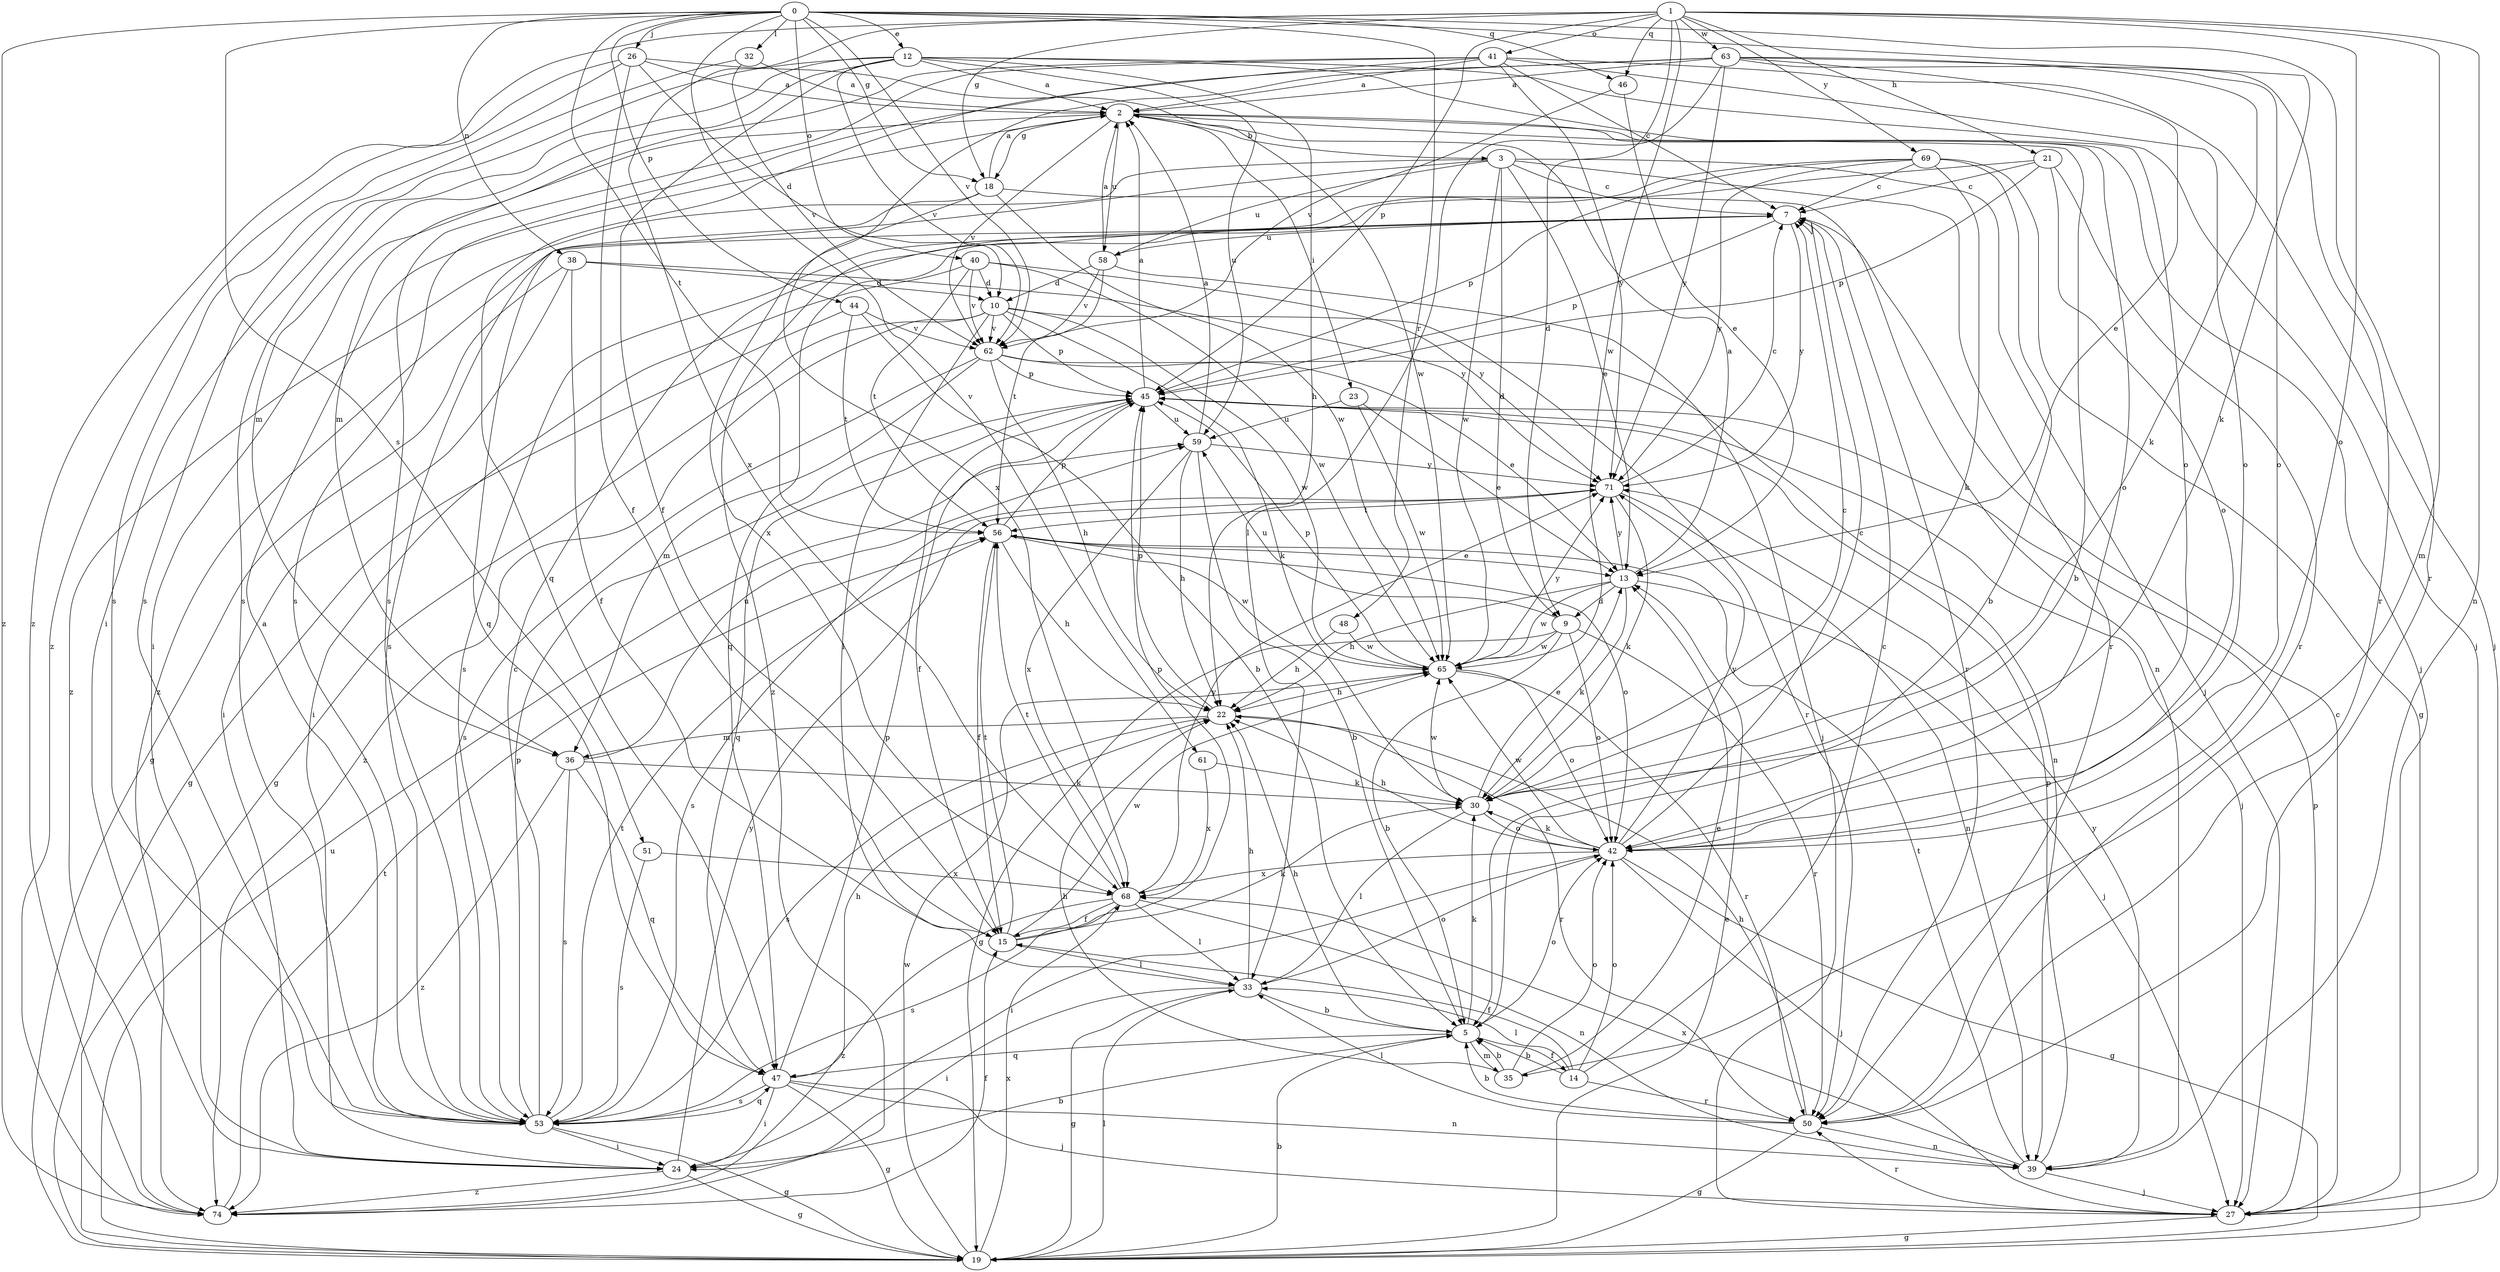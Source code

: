 strict digraph  {
0;
1;
2;
3;
5;
7;
9;
10;
12;
13;
14;
15;
18;
19;
21;
22;
23;
24;
26;
27;
30;
32;
33;
35;
36;
38;
39;
40;
41;
42;
44;
45;
46;
47;
48;
50;
51;
53;
56;
58;
59;
61;
62;
63;
65;
68;
69;
71;
74;
0 -> 12  [label=e];
0 -> 18  [label=g];
0 -> 26  [label=j];
0 -> 30  [label=k];
0 -> 32  [label=l];
0 -> 38  [label=n];
0 -> 40  [label=o];
0 -> 44  [label=p];
0 -> 46  [label=q];
0 -> 48  [label=r];
0 -> 50  [label=r];
0 -> 51  [label=s];
0 -> 56  [label=t];
0 -> 61  [label=v];
0 -> 62  [label=v];
0 -> 74  [label=z];
1 -> 9  [label=d];
1 -> 18  [label=g];
1 -> 21  [label=h];
1 -> 35  [label=m];
1 -> 39  [label=n];
1 -> 41  [label=o];
1 -> 42  [label=o];
1 -> 45  [label=p];
1 -> 46  [label=q];
1 -> 63  [label=w];
1 -> 65  [label=w];
1 -> 68  [label=x];
1 -> 69  [label=y];
1 -> 74  [label=z];
2 -> 3  [label=b];
2 -> 5  [label=b];
2 -> 18  [label=g];
2 -> 23  [label=i];
2 -> 24  [label=i];
2 -> 27  [label=j];
2 -> 42  [label=o];
2 -> 58  [label=u];
2 -> 62  [label=v];
3 -> 7  [label=c];
3 -> 9  [label=d];
3 -> 13  [label=e];
3 -> 27  [label=j];
3 -> 50  [label=r];
3 -> 53  [label=s];
3 -> 58  [label=u];
3 -> 65  [label=w];
3 -> 74  [label=z];
5 -> 14  [label=f];
5 -> 22  [label=h];
5 -> 30  [label=k];
5 -> 35  [label=m];
5 -> 42  [label=o];
5 -> 47  [label=q];
7 -> 45  [label=p];
7 -> 47  [label=q];
7 -> 50  [label=r];
7 -> 53  [label=s];
7 -> 58  [label=u];
7 -> 71  [label=y];
9 -> 5  [label=b];
9 -> 19  [label=g];
9 -> 42  [label=o];
9 -> 50  [label=r];
9 -> 59  [label=u];
9 -> 65  [label=w];
10 -> 19  [label=g];
10 -> 30  [label=k];
10 -> 33  [label=l];
10 -> 45  [label=p];
10 -> 50  [label=r];
10 -> 62  [label=v];
10 -> 65  [label=w];
10 -> 74  [label=z];
12 -> 2  [label=a];
12 -> 15  [label=f];
12 -> 22  [label=h];
12 -> 24  [label=i];
12 -> 27  [label=j];
12 -> 36  [label=m];
12 -> 42  [label=o];
12 -> 53  [label=s];
12 -> 59  [label=u];
12 -> 62  [label=v];
13 -> 2  [label=a];
13 -> 9  [label=d];
13 -> 22  [label=h];
13 -> 27  [label=j];
13 -> 30  [label=k];
13 -> 65  [label=w];
13 -> 71  [label=y];
14 -> 5  [label=b];
14 -> 7  [label=c];
14 -> 15  [label=f];
14 -> 33  [label=l];
14 -> 42  [label=o];
14 -> 50  [label=r];
15 -> 30  [label=k];
15 -> 33  [label=l];
15 -> 45  [label=p];
15 -> 56  [label=t];
15 -> 65  [label=w];
18 -> 2  [label=a];
18 -> 39  [label=n];
18 -> 47  [label=q];
18 -> 65  [label=w];
18 -> 68  [label=x];
19 -> 5  [label=b];
19 -> 13  [label=e];
19 -> 33  [label=l];
19 -> 59  [label=u];
19 -> 65  [label=w];
19 -> 68  [label=x];
21 -> 7  [label=c];
21 -> 42  [label=o];
21 -> 45  [label=p];
21 -> 50  [label=r];
21 -> 74  [label=z];
22 -> 36  [label=m];
22 -> 45  [label=p];
22 -> 50  [label=r];
22 -> 53  [label=s];
23 -> 13  [label=e];
23 -> 59  [label=u];
23 -> 65  [label=w];
24 -> 5  [label=b];
24 -> 19  [label=g];
24 -> 71  [label=y];
24 -> 74  [label=z];
26 -> 2  [label=a];
26 -> 10  [label=d];
26 -> 15  [label=f];
26 -> 53  [label=s];
26 -> 65  [label=w];
26 -> 74  [label=z];
27 -> 7  [label=c];
27 -> 19  [label=g];
27 -> 45  [label=p];
27 -> 50  [label=r];
30 -> 7  [label=c];
30 -> 13  [label=e];
30 -> 33  [label=l];
30 -> 42  [label=o];
30 -> 65  [label=w];
32 -> 2  [label=a];
32 -> 53  [label=s];
32 -> 62  [label=v];
33 -> 5  [label=b];
33 -> 19  [label=g];
33 -> 22  [label=h];
33 -> 24  [label=i];
33 -> 42  [label=o];
35 -> 5  [label=b];
35 -> 13  [label=e];
35 -> 22  [label=h];
35 -> 42  [label=o];
36 -> 30  [label=k];
36 -> 47  [label=q];
36 -> 53  [label=s];
36 -> 59  [label=u];
36 -> 74  [label=z];
38 -> 10  [label=d];
38 -> 15  [label=f];
38 -> 19  [label=g];
38 -> 24  [label=i];
38 -> 71  [label=y];
39 -> 27  [label=j];
39 -> 45  [label=p];
39 -> 56  [label=t];
39 -> 68  [label=x];
39 -> 71  [label=y];
40 -> 10  [label=d];
40 -> 24  [label=i];
40 -> 56  [label=t];
40 -> 62  [label=v];
40 -> 65  [label=w];
40 -> 71  [label=y];
41 -> 2  [label=a];
41 -> 7  [label=c];
41 -> 27  [label=j];
41 -> 36  [label=m];
41 -> 42  [label=o];
41 -> 47  [label=q];
41 -> 53  [label=s];
41 -> 71  [label=y];
42 -> 7  [label=c];
42 -> 19  [label=g];
42 -> 22  [label=h];
42 -> 24  [label=i];
42 -> 27  [label=j];
42 -> 30  [label=k];
42 -> 65  [label=w];
42 -> 68  [label=x];
42 -> 71  [label=y];
44 -> 5  [label=b];
44 -> 19  [label=g];
44 -> 56  [label=t];
44 -> 62  [label=v];
45 -> 2  [label=a];
45 -> 15  [label=f];
45 -> 27  [label=j];
45 -> 47  [label=q];
45 -> 59  [label=u];
46 -> 13  [label=e];
46 -> 62  [label=v];
47 -> 19  [label=g];
47 -> 22  [label=h];
47 -> 24  [label=i];
47 -> 27  [label=j];
47 -> 39  [label=n];
47 -> 45  [label=p];
47 -> 53  [label=s];
48 -> 22  [label=h];
48 -> 65  [label=w];
50 -> 5  [label=b];
50 -> 19  [label=g];
50 -> 22  [label=h];
50 -> 33  [label=l];
50 -> 39  [label=n];
51 -> 53  [label=s];
51 -> 68  [label=x];
53 -> 2  [label=a];
53 -> 7  [label=c];
53 -> 19  [label=g];
53 -> 24  [label=i];
53 -> 45  [label=p];
53 -> 47  [label=q];
53 -> 56  [label=t];
56 -> 13  [label=e];
56 -> 15  [label=f];
56 -> 22  [label=h];
56 -> 42  [label=o];
56 -> 45  [label=p];
56 -> 65  [label=w];
58 -> 2  [label=a];
58 -> 10  [label=d];
58 -> 27  [label=j];
58 -> 56  [label=t];
58 -> 62  [label=v];
59 -> 2  [label=a];
59 -> 5  [label=b];
59 -> 22  [label=h];
59 -> 68  [label=x];
59 -> 71  [label=y];
61 -> 30  [label=k];
61 -> 68  [label=x];
62 -> 13  [label=e];
62 -> 22  [label=h];
62 -> 36  [label=m];
62 -> 39  [label=n];
62 -> 45  [label=p];
62 -> 53  [label=s];
63 -> 2  [label=a];
63 -> 13  [label=e];
63 -> 30  [label=k];
63 -> 33  [label=l];
63 -> 42  [label=o];
63 -> 50  [label=r];
63 -> 53  [label=s];
63 -> 68  [label=x];
63 -> 71  [label=y];
65 -> 22  [label=h];
65 -> 42  [label=o];
65 -> 45  [label=p];
65 -> 50  [label=r];
65 -> 71  [label=y];
68 -> 15  [label=f];
68 -> 33  [label=l];
68 -> 39  [label=n];
68 -> 53  [label=s];
68 -> 56  [label=t];
68 -> 71  [label=y];
68 -> 74  [label=z];
69 -> 5  [label=b];
69 -> 7  [label=c];
69 -> 19  [label=g];
69 -> 30  [label=k];
69 -> 45  [label=p];
69 -> 71  [label=y];
69 -> 74  [label=z];
71 -> 7  [label=c];
71 -> 30  [label=k];
71 -> 39  [label=n];
71 -> 53  [label=s];
71 -> 56  [label=t];
74 -> 15  [label=f];
74 -> 56  [label=t];
}
